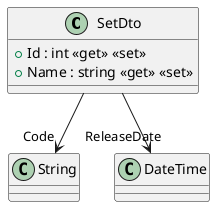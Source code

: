 @startuml
class SetDto {
    + Id : int <<get>> <<set>>
    + Name : string <<get>> <<set>>
}
SetDto --> "Code" String
SetDto --> "ReleaseDate" DateTime
@enduml
